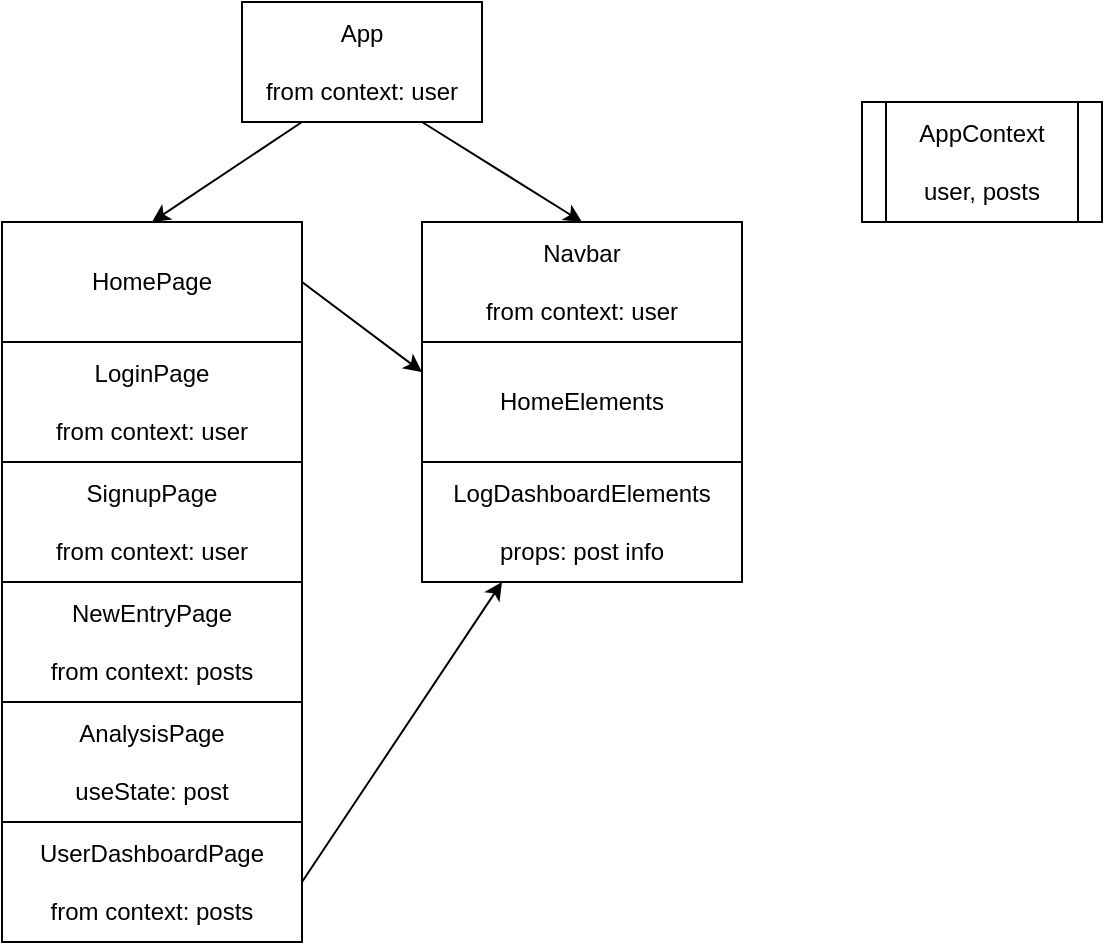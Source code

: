 <mxfile>
    <diagram id="W4tQ65GttU3uXy_WECjE" name="Page-1">
        <mxGraphModel dx="373" dy="617" grid="1" gridSize="10" guides="1" tooltips="1" connect="1" arrows="1" fold="1" page="1" pageScale="1" pageWidth="850" pageHeight="1100" math="0" shadow="0">
            <root>
                <mxCell id="0"/>
                <mxCell id="1" parent="0"/>
                <mxCell id="14" style="edgeStyle=none;html=1;exitX=0.75;exitY=1;exitDx=0;exitDy=0;entryX=0.5;entryY=0;entryDx=0;entryDy=0;" parent="1" source="2" target="3" edge="1">
                    <mxGeometry relative="1" as="geometry"/>
                </mxCell>
                <mxCell id="15" style="edgeStyle=none;html=1;exitX=0.25;exitY=1;exitDx=0;exitDy=0;entryX=0.5;entryY=0;entryDx=0;entryDy=0;" parent="1" source="2" target="4" edge="1">
                    <mxGeometry relative="1" as="geometry"/>
                </mxCell>
                <mxCell id="2" value="App&lt;br&gt;&lt;br&gt;from context: user" style="rounded=0;whiteSpace=wrap;html=1;" parent="1" vertex="1">
                    <mxGeometry x="240" y="90" width="120" height="60" as="geometry"/>
                </mxCell>
                <mxCell id="3" value="Navbar&lt;br&gt;&lt;br&gt;from context: user" style="rounded=0;whiteSpace=wrap;html=1;" parent="1" vertex="1">
                    <mxGeometry x="330" y="200" width="160" height="60" as="geometry"/>
                </mxCell>
                <mxCell id="13" style="edgeStyle=none;html=1;exitX=1;exitY=0.5;exitDx=0;exitDy=0;entryX=0;entryY=0.25;entryDx=0;entryDy=0;" parent="1" source="4" target="9" edge="1">
                    <mxGeometry relative="1" as="geometry"/>
                </mxCell>
                <mxCell id="4" value="HomePage" style="rounded=0;whiteSpace=wrap;html=1;" parent="1" vertex="1">
                    <mxGeometry x="120" y="200" width="150" height="60" as="geometry"/>
                </mxCell>
                <mxCell id="5" value="NewEntryPage&lt;br&gt;&lt;br&gt;from context: posts" style="rounded=0;whiteSpace=wrap;html=1;" parent="1" vertex="1">
                    <mxGeometry x="120" y="380" width="150" height="60" as="geometry"/>
                </mxCell>
                <mxCell id="6" value="AnalysisPage&lt;br&gt;&lt;br&gt;useState: post" style="rounded=0;whiteSpace=wrap;html=1;" parent="1" vertex="1">
                    <mxGeometry x="120" y="440" width="150" height="60" as="geometry"/>
                </mxCell>
                <mxCell id="16" style="edgeStyle=none;html=1;exitX=1;exitY=0.5;exitDx=0;exitDy=0;entryX=0.25;entryY=1;entryDx=0;entryDy=0;" parent="1" source="7" target="12" edge="1">
                    <mxGeometry relative="1" as="geometry"/>
                </mxCell>
                <mxCell id="7" value="UserDashboardPage&lt;br&gt;&lt;br&gt;from context: posts" style="rounded=0;whiteSpace=wrap;html=1;" parent="1" vertex="1">
                    <mxGeometry x="120" y="500" width="150" height="60" as="geometry"/>
                </mxCell>
                <mxCell id="8" value="AppContext&lt;br&gt;&lt;br&gt;user, posts" style="shape=process;whiteSpace=wrap;html=1;backgroundOutline=1;" parent="1" vertex="1">
                    <mxGeometry x="550" y="140" width="120" height="60" as="geometry"/>
                </mxCell>
                <mxCell id="9" value="HomeElements" style="rounded=0;whiteSpace=wrap;html=1;" parent="1" vertex="1">
                    <mxGeometry x="330" y="260" width="160" height="60" as="geometry"/>
                </mxCell>
                <mxCell id="10" value="LoginPage&lt;br&gt;&lt;br&gt;from context: user" style="rounded=0;whiteSpace=wrap;html=1;" parent="1" vertex="1">
                    <mxGeometry x="120" y="260" width="150" height="60" as="geometry"/>
                </mxCell>
                <mxCell id="11" value="SignupPage&lt;br&gt;&lt;br&gt;from context: user" style="rounded=0;whiteSpace=wrap;html=1;" parent="1" vertex="1">
                    <mxGeometry x="120" y="320" width="150" height="60" as="geometry"/>
                </mxCell>
                <mxCell id="12" value="LogDashboardElements&lt;br&gt;&lt;br&gt;props: post info" style="rounded=0;whiteSpace=wrap;html=1;" parent="1" vertex="1">
                    <mxGeometry x="330" y="320" width="160" height="60" as="geometry"/>
                </mxCell>
            </root>
        </mxGraphModel>
    </diagram>
</mxfile>